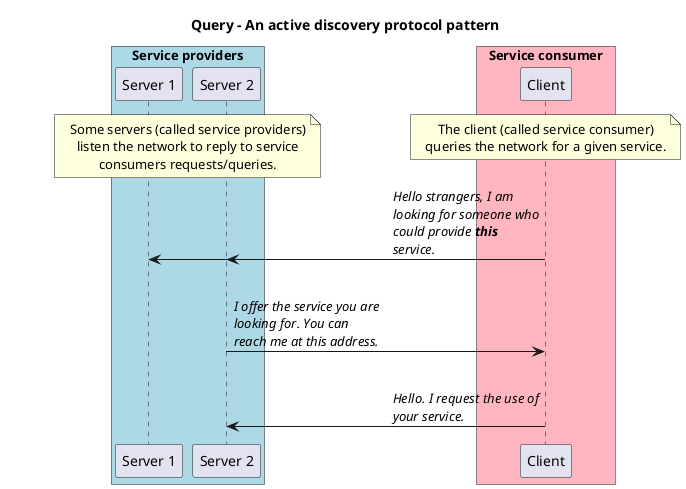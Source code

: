 @startuml query
!pragma teoz true
skinparam BoxPadding 100
skinparam maxMessageSize 150
skinparam noteTextAlignment center
skinparam sequenceMessageAlign direction
skinparam wrapWidth 250

title "Query - An active discovery protocol pattern"

box "Service providers" #LightBlue
  participant "Server 1" as server1
  participant "Server 2" as server2
end box

box "Service consumer" #LightPink
  participant "Client" as client
end box

note over server1, server2
Some servers (called service providers) listen the network to reply to service consumers requests/queries.
end note

/ note over client
The client (called service consumer) queries the network for a given service.
end note

client -> server1: <i>Hello strangers, I am looking for someone who could provide <b>this</b> service.</i>
& client -> server2

|||

server2 -> client: <i>I offer the service you are looking for. You can reach me at this address.</i>

|||

client -> server2: <i>Hello. I request the use of your service.</i>
@enduml
